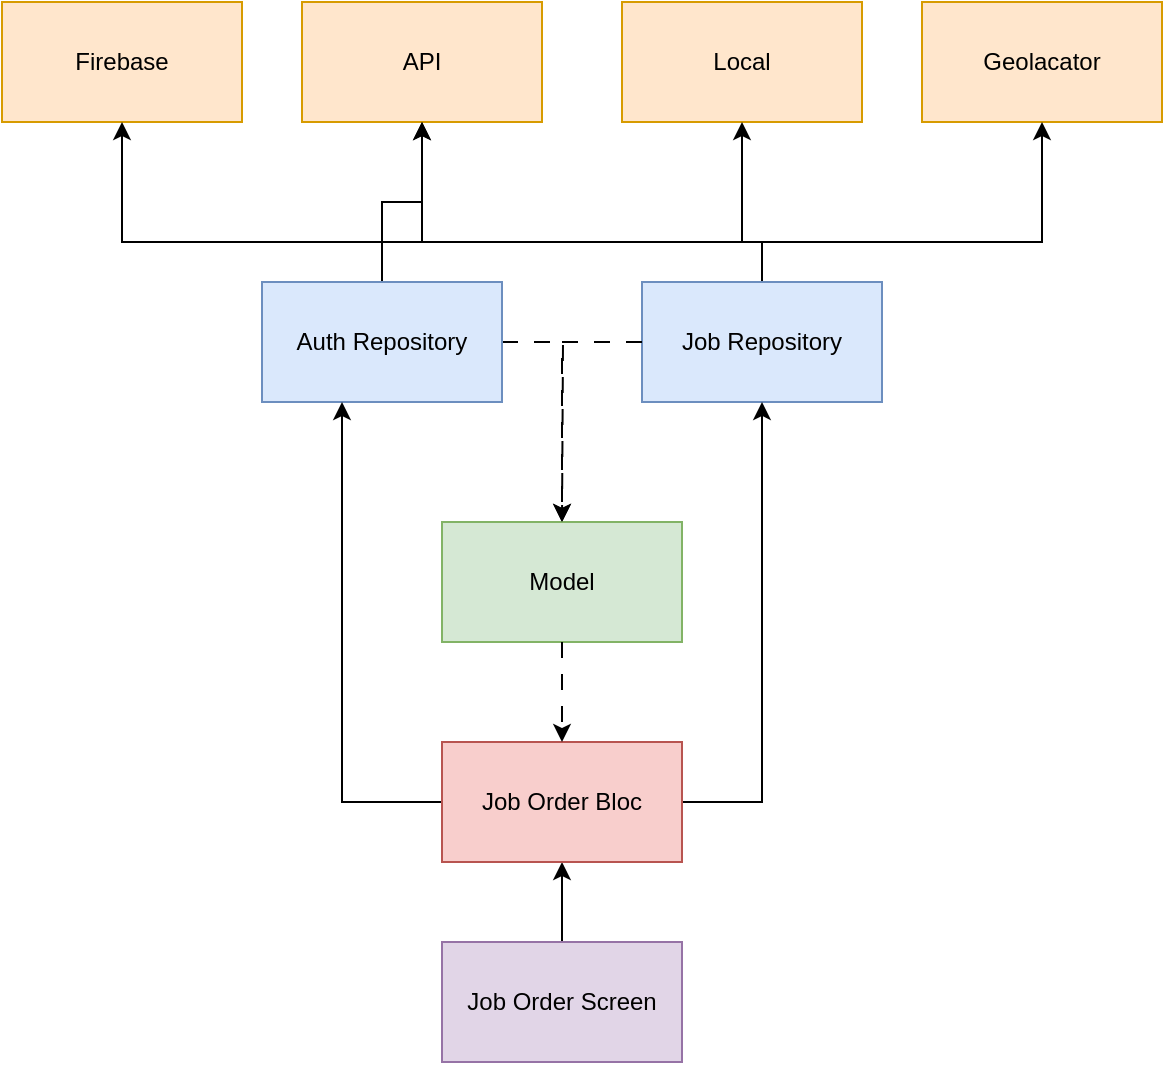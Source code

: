 <mxfile version="21.7.5" type="github">
  <diagram name="Page-1" id="WL2jBlgAj-Xfjlgo9BCT">
    <mxGraphModel dx="2120" dy="1356" grid="1" gridSize="10" guides="1" tooltips="1" connect="1" arrows="1" fold="1" page="1" pageScale="1" pageWidth="850" pageHeight="1100" math="0" shadow="0">
      <root>
        <mxCell id="0" />
        <mxCell id="1" parent="0" />
        <mxCell id="SpvRQxd2-rjbcXfiuzuW-28" value="" style="group" vertex="1" connectable="0" parent="1">
          <mxGeometry x="100" y="250" width="580" height="530" as="geometry" />
        </mxCell>
        <mxCell id="SpvRQxd2-rjbcXfiuzuW-1" value="API" style="rounded=0;whiteSpace=wrap;html=1;fillColor=#ffe6cc;strokeColor=#d79b00;" vertex="1" parent="SpvRQxd2-rjbcXfiuzuW-28">
          <mxGeometry x="150" width="120" height="60" as="geometry" />
        </mxCell>
        <mxCell id="SpvRQxd2-rjbcXfiuzuW-2" value="Local" style="rounded=0;whiteSpace=wrap;html=1;fillColor=#ffe6cc;strokeColor=#d79b00;" vertex="1" parent="SpvRQxd2-rjbcXfiuzuW-28">
          <mxGeometry x="310" width="120" height="60" as="geometry" />
        </mxCell>
        <mxCell id="SpvRQxd2-rjbcXfiuzuW-3" value="Firebase" style="rounded=0;whiteSpace=wrap;html=1;fillColor=#ffe6cc;strokeColor=#d79b00;" vertex="1" parent="SpvRQxd2-rjbcXfiuzuW-28">
          <mxGeometry width="120" height="60" as="geometry" />
        </mxCell>
        <mxCell id="SpvRQxd2-rjbcXfiuzuW-4" value="Geolacator" style="rounded=0;whiteSpace=wrap;html=1;fillColor=#ffe6cc;strokeColor=#d79b00;" vertex="1" parent="SpvRQxd2-rjbcXfiuzuW-28">
          <mxGeometry x="460" width="120" height="60" as="geometry" />
        </mxCell>
        <mxCell id="SpvRQxd2-rjbcXfiuzuW-7" style="edgeStyle=orthogonalEdgeStyle;rounded=0;orthogonalLoop=1;jettySize=auto;html=1;entryX=0.5;entryY=1;entryDx=0;entryDy=0;" edge="1" parent="SpvRQxd2-rjbcXfiuzuW-28" source="SpvRQxd2-rjbcXfiuzuW-5" target="SpvRQxd2-rjbcXfiuzuW-3">
          <mxGeometry relative="1" as="geometry">
            <Array as="points">
              <mxPoint x="190" y="120" />
              <mxPoint x="60" y="120" />
            </Array>
          </mxGeometry>
        </mxCell>
        <mxCell id="SpvRQxd2-rjbcXfiuzuW-8" style="edgeStyle=orthogonalEdgeStyle;rounded=0;orthogonalLoop=1;jettySize=auto;html=1;" edge="1" parent="SpvRQxd2-rjbcXfiuzuW-28" source="SpvRQxd2-rjbcXfiuzuW-5" target="SpvRQxd2-rjbcXfiuzuW-1">
          <mxGeometry relative="1" as="geometry" />
        </mxCell>
        <mxCell id="SpvRQxd2-rjbcXfiuzuW-9" style="edgeStyle=orthogonalEdgeStyle;rounded=0;orthogonalLoop=1;jettySize=auto;html=1;entryX=0.5;entryY=1;entryDx=0;entryDy=0;" edge="1" parent="SpvRQxd2-rjbcXfiuzuW-28" source="SpvRQxd2-rjbcXfiuzuW-5" target="SpvRQxd2-rjbcXfiuzuW-2">
          <mxGeometry relative="1" as="geometry">
            <Array as="points">
              <mxPoint x="190" y="120" />
              <mxPoint x="370" y="120" />
            </Array>
          </mxGeometry>
        </mxCell>
        <mxCell id="SpvRQxd2-rjbcXfiuzuW-26" style="edgeStyle=orthogonalEdgeStyle;rounded=0;orthogonalLoop=1;jettySize=auto;html=1;dashed=1;dashPattern=8 8;" edge="1" parent="SpvRQxd2-rjbcXfiuzuW-28" source="SpvRQxd2-rjbcXfiuzuW-5">
          <mxGeometry relative="1" as="geometry">
            <mxPoint x="280" y="260" as="targetPoint" />
          </mxGeometry>
        </mxCell>
        <mxCell id="SpvRQxd2-rjbcXfiuzuW-5" value="Auth Repository" style="rounded=0;whiteSpace=wrap;html=1;fillColor=#dae8fc;strokeColor=#6c8ebf;" vertex="1" parent="SpvRQxd2-rjbcXfiuzuW-28">
          <mxGeometry x="130" y="140" width="120" height="60" as="geometry" />
        </mxCell>
        <mxCell id="SpvRQxd2-rjbcXfiuzuW-10" style="edgeStyle=orthogonalEdgeStyle;rounded=0;orthogonalLoop=1;jettySize=auto;html=1;entryX=0.5;entryY=1;entryDx=0;entryDy=0;" edge="1" parent="SpvRQxd2-rjbcXfiuzuW-28" source="SpvRQxd2-rjbcXfiuzuW-6" target="SpvRQxd2-rjbcXfiuzuW-1">
          <mxGeometry relative="1" as="geometry">
            <Array as="points">
              <mxPoint x="380" y="120" />
              <mxPoint x="210" y="120" />
            </Array>
          </mxGeometry>
        </mxCell>
        <mxCell id="SpvRQxd2-rjbcXfiuzuW-11" style="edgeStyle=orthogonalEdgeStyle;rounded=0;orthogonalLoop=1;jettySize=auto;html=1;entryX=0.5;entryY=1;entryDx=0;entryDy=0;" edge="1" parent="SpvRQxd2-rjbcXfiuzuW-28" source="SpvRQxd2-rjbcXfiuzuW-6" target="SpvRQxd2-rjbcXfiuzuW-4">
          <mxGeometry relative="1" as="geometry">
            <Array as="points">
              <mxPoint x="380" y="120" />
              <mxPoint x="520" y="120" />
            </Array>
          </mxGeometry>
        </mxCell>
        <mxCell id="SpvRQxd2-rjbcXfiuzuW-6" value="Job Repository" style="rounded=0;whiteSpace=wrap;html=1;fillColor=#dae8fc;strokeColor=#6c8ebf;" vertex="1" parent="SpvRQxd2-rjbcXfiuzuW-28">
          <mxGeometry x="320" y="140" width="120" height="60" as="geometry" />
        </mxCell>
        <mxCell id="SpvRQxd2-rjbcXfiuzuW-12" value="Model" style="rounded=0;whiteSpace=wrap;html=1;fillColor=#d5e8d4;strokeColor=#82b366;" vertex="1" parent="SpvRQxd2-rjbcXfiuzuW-28">
          <mxGeometry x="220" y="260" width="120" height="60" as="geometry" />
        </mxCell>
        <mxCell id="SpvRQxd2-rjbcXfiuzuW-25" style="edgeStyle=orthogonalEdgeStyle;rounded=0;orthogonalLoop=1;jettySize=auto;html=1;dashed=1;dashPattern=8 8;" edge="1" parent="SpvRQxd2-rjbcXfiuzuW-28" source="SpvRQxd2-rjbcXfiuzuW-6" target="SpvRQxd2-rjbcXfiuzuW-12">
          <mxGeometry relative="1" as="geometry">
            <Array as="points">
              <mxPoint x="280" y="170" />
            </Array>
          </mxGeometry>
        </mxCell>
        <mxCell id="SpvRQxd2-rjbcXfiuzuW-16" style="edgeStyle=orthogonalEdgeStyle;rounded=0;orthogonalLoop=1;jettySize=auto;html=1;entryX=0.5;entryY=1;entryDx=0;entryDy=0;" edge="1" parent="SpvRQxd2-rjbcXfiuzuW-28" source="SpvRQxd2-rjbcXfiuzuW-14">
          <mxGeometry relative="1" as="geometry">
            <mxPoint x="280" y="430" as="targetPoint" />
          </mxGeometry>
        </mxCell>
        <mxCell id="SpvRQxd2-rjbcXfiuzuW-14" value="Job Order Screen" style="rounded=0;whiteSpace=wrap;html=1;fillColor=#e1d5e7;strokeColor=#9673a6;" vertex="1" parent="SpvRQxd2-rjbcXfiuzuW-28">
          <mxGeometry x="220" y="470" width="120" height="60" as="geometry" />
        </mxCell>
        <mxCell id="SpvRQxd2-rjbcXfiuzuW-21" style="edgeStyle=orthogonalEdgeStyle;rounded=0;orthogonalLoop=1;jettySize=auto;html=1;" edge="1" parent="SpvRQxd2-rjbcXfiuzuW-28" source="SpvRQxd2-rjbcXfiuzuW-15" target="SpvRQxd2-rjbcXfiuzuW-5">
          <mxGeometry relative="1" as="geometry">
            <Array as="points">
              <mxPoint x="170" y="400" />
            </Array>
          </mxGeometry>
        </mxCell>
        <mxCell id="SpvRQxd2-rjbcXfiuzuW-22" style="edgeStyle=orthogonalEdgeStyle;rounded=0;orthogonalLoop=1;jettySize=auto;html=1;" edge="1" parent="SpvRQxd2-rjbcXfiuzuW-28" source="SpvRQxd2-rjbcXfiuzuW-15" target="SpvRQxd2-rjbcXfiuzuW-6">
          <mxGeometry relative="1" as="geometry">
            <Array as="points">
              <mxPoint x="380" y="400" />
            </Array>
          </mxGeometry>
        </mxCell>
        <mxCell id="SpvRQxd2-rjbcXfiuzuW-15" value="Job Order Bloc" style="rounded=0;whiteSpace=wrap;html=1;fillColor=#f8cecc;strokeColor=#b85450;" vertex="1" parent="SpvRQxd2-rjbcXfiuzuW-28">
          <mxGeometry x="220" y="370" width="120" height="60" as="geometry" />
        </mxCell>
        <mxCell id="SpvRQxd2-rjbcXfiuzuW-27" style="edgeStyle=orthogonalEdgeStyle;rounded=0;orthogonalLoop=1;jettySize=auto;html=1;dashed=1;dashPattern=8 8;" edge="1" parent="SpvRQxd2-rjbcXfiuzuW-28" source="SpvRQxd2-rjbcXfiuzuW-12" target="SpvRQxd2-rjbcXfiuzuW-15">
          <mxGeometry relative="1" as="geometry" />
        </mxCell>
      </root>
    </mxGraphModel>
  </diagram>
</mxfile>
